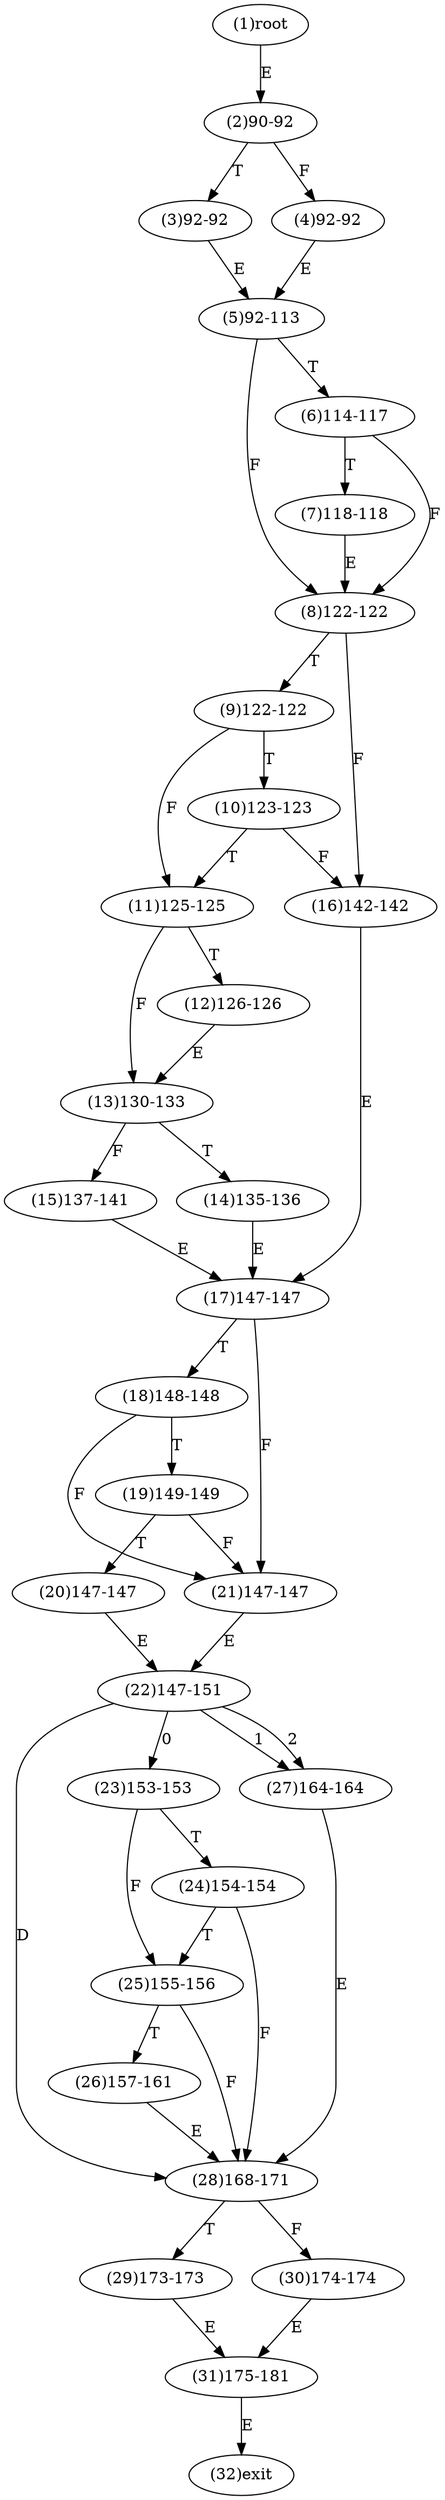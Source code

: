 digraph "" { 
1[ label="(1)root"];
2[ label="(2)90-92"];
3[ label="(3)92-92"];
4[ label="(4)92-92"];
5[ label="(5)92-113"];
6[ label="(6)114-117"];
7[ label="(7)118-118"];
8[ label="(8)122-122"];
9[ label="(9)122-122"];
10[ label="(10)123-123"];
11[ label="(11)125-125"];
12[ label="(12)126-126"];
13[ label="(13)130-133"];
14[ label="(14)135-136"];
15[ label="(15)137-141"];
17[ label="(17)147-147"];
16[ label="(16)142-142"];
19[ label="(19)149-149"];
18[ label="(18)148-148"];
21[ label="(21)147-147"];
20[ label="(20)147-147"];
23[ label="(23)153-153"];
22[ label="(22)147-151"];
25[ label="(25)155-156"];
24[ label="(24)154-154"];
27[ label="(27)164-164"];
26[ label="(26)157-161"];
29[ label="(29)173-173"];
28[ label="(28)168-171"];
31[ label="(31)175-181"];
30[ label="(30)174-174"];
32[ label="(32)exit"];
1->2[ label="E"];
2->4[ label="F"];
2->3[ label="T"];
3->5[ label="E"];
4->5[ label="E"];
5->8[ label="F"];
5->6[ label="T"];
6->8[ label="F"];
6->7[ label="T"];
7->8[ label="E"];
8->16[ label="F"];
8->9[ label="T"];
9->11[ label="F"];
9->10[ label="T"];
10->16[ label="F"];
10->11[ label="T"];
11->13[ label="F"];
11->12[ label="T"];
12->13[ label="E"];
13->15[ label="F"];
13->14[ label="T"];
14->17[ label="E"];
15->17[ label="E"];
16->17[ label="E"];
17->21[ label="F"];
17->18[ label="T"];
18->21[ label="F"];
18->19[ label="T"];
19->21[ label="F"];
19->20[ label="T"];
20->22[ label="E"];
21->22[ label="E"];
22->23[ label="0"];
22->27[ label="1"];
22->27[ label="2"];
22->28[ label="D"];
23->25[ label="F"];
23->24[ label="T"];
24->28[ label="F"];
24->25[ label="T"];
25->28[ label="F"];
25->26[ label="T"];
26->28[ label="E"];
27->28[ label="E"];
28->30[ label="F"];
28->29[ label="T"];
29->31[ label="E"];
30->31[ label="E"];
31->32[ label="E"];
}